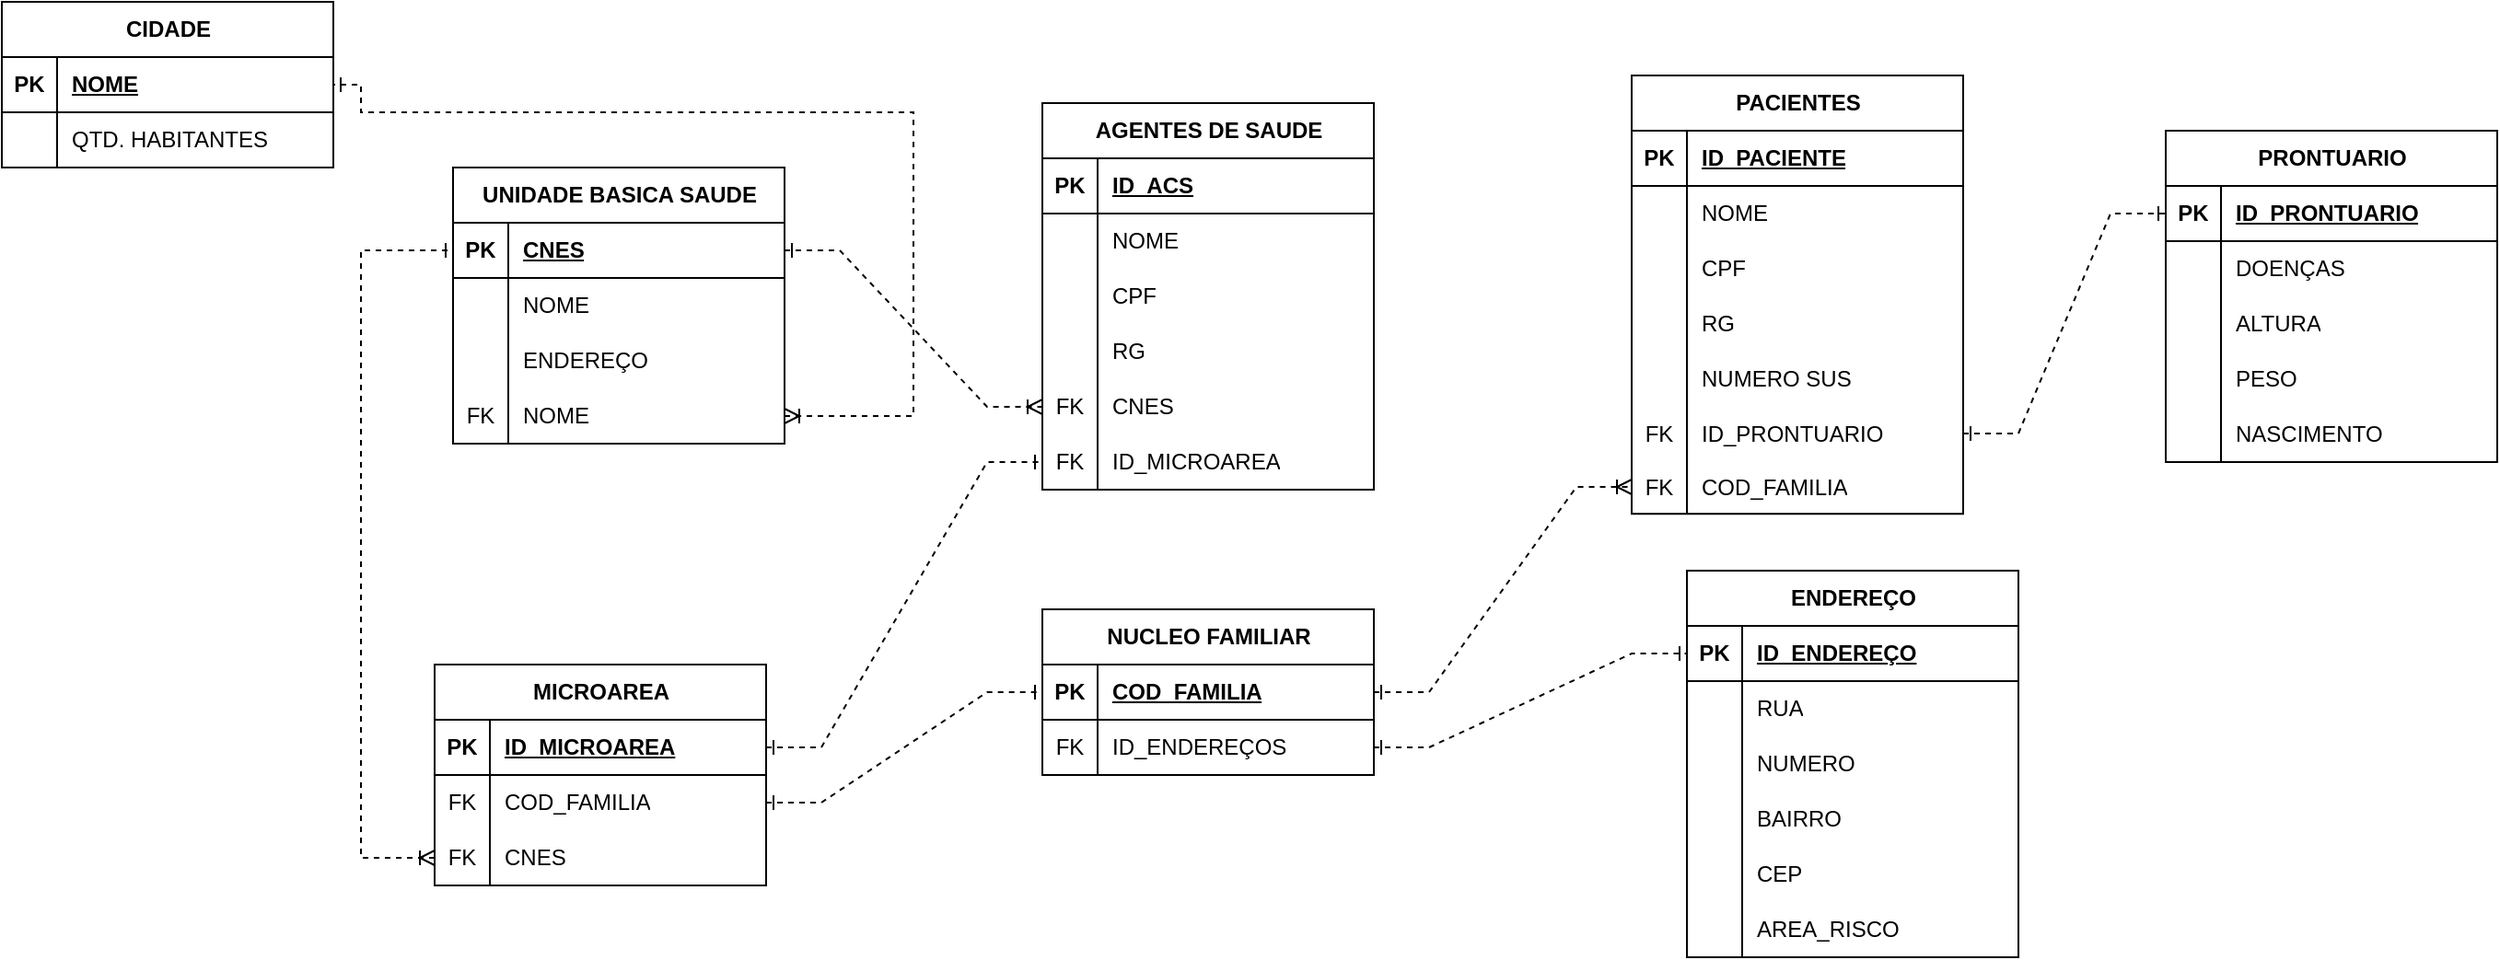 <mxfile version="22.1.8" type="github">
  <diagram name="Página-1" id="DP5Z0dK5lgx4HPDZlALN">
    <mxGraphModel dx="1167" dy="-275" grid="0" gridSize="10" guides="1" tooltips="1" connect="1" arrows="1" fold="1" page="0" pageScale="1" pageWidth="827" pageHeight="1169" math="0" shadow="0">
      <root>
        <mxCell id="0" />
        <mxCell id="1" parent="0" />
        <mxCell id="hL6wbMPdtQluGJrFGub3-1" value="CIDADE" style="shape=table;startSize=30;container=1;collapsible=1;childLayout=tableLayout;fixedRows=1;rowLines=0;fontStyle=1;align=center;resizeLast=1;html=1;" parent="1" vertex="1">
          <mxGeometry x="425" y="1020" width="180" height="90" as="geometry" />
        </mxCell>
        <mxCell id="hL6wbMPdtQluGJrFGub3-2" value="" style="shape=tableRow;horizontal=0;startSize=0;swimlaneHead=0;swimlaneBody=0;fillColor=none;collapsible=0;dropTarget=0;points=[[0,0.5],[1,0.5]];portConstraint=eastwest;top=0;left=0;right=0;bottom=1;" parent="hL6wbMPdtQluGJrFGub3-1" vertex="1">
          <mxGeometry y="30" width="180" height="30" as="geometry" />
        </mxCell>
        <mxCell id="hL6wbMPdtQluGJrFGub3-3" value="PK" style="shape=partialRectangle;connectable=0;fillColor=none;top=0;left=0;bottom=0;right=0;fontStyle=1;overflow=hidden;whiteSpace=wrap;html=1;" parent="hL6wbMPdtQluGJrFGub3-2" vertex="1">
          <mxGeometry width="30" height="30" as="geometry">
            <mxRectangle width="30" height="30" as="alternateBounds" />
          </mxGeometry>
        </mxCell>
        <mxCell id="hL6wbMPdtQluGJrFGub3-4" value="NOME" style="shape=partialRectangle;connectable=0;fillColor=none;top=0;left=0;bottom=0;right=0;align=left;spacingLeft=6;fontStyle=5;overflow=hidden;whiteSpace=wrap;html=1;" parent="hL6wbMPdtQluGJrFGub3-2" vertex="1">
          <mxGeometry x="30" width="150" height="30" as="geometry">
            <mxRectangle width="150" height="30" as="alternateBounds" />
          </mxGeometry>
        </mxCell>
        <mxCell id="hL6wbMPdtQluGJrFGub3-5" value="" style="shape=tableRow;horizontal=0;startSize=0;swimlaneHead=0;swimlaneBody=0;fillColor=none;collapsible=0;dropTarget=0;points=[[0,0.5],[1,0.5]];portConstraint=eastwest;top=0;left=0;right=0;bottom=0;" parent="hL6wbMPdtQluGJrFGub3-1" vertex="1">
          <mxGeometry y="60" width="180" height="30" as="geometry" />
        </mxCell>
        <mxCell id="hL6wbMPdtQluGJrFGub3-6" value="" style="shape=partialRectangle;connectable=0;fillColor=none;top=0;left=0;bottom=0;right=0;editable=1;overflow=hidden;whiteSpace=wrap;html=1;" parent="hL6wbMPdtQluGJrFGub3-5" vertex="1">
          <mxGeometry width="30" height="30" as="geometry">
            <mxRectangle width="30" height="30" as="alternateBounds" />
          </mxGeometry>
        </mxCell>
        <mxCell id="hL6wbMPdtQluGJrFGub3-7" value="QTD. HABITANTES" style="shape=partialRectangle;connectable=0;fillColor=none;top=0;left=0;bottom=0;right=0;align=left;spacingLeft=6;overflow=hidden;whiteSpace=wrap;html=1;" parent="hL6wbMPdtQluGJrFGub3-5" vertex="1">
          <mxGeometry x="30" width="150" height="30" as="geometry">
            <mxRectangle width="150" height="30" as="alternateBounds" />
          </mxGeometry>
        </mxCell>
        <mxCell id="hL6wbMPdtQluGJrFGub3-14" value="UNIDADE BASICA SAUDE" style="shape=table;startSize=30;container=1;collapsible=1;childLayout=tableLayout;fixedRows=1;rowLines=0;fontStyle=1;align=center;resizeLast=1;html=1;" parent="1" vertex="1">
          <mxGeometry x="670" y="1110" width="180" height="150" as="geometry" />
        </mxCell>
        <mxCell id="hL6wbMPdtQluGJrFGub3-15" value="" style="shape=tableRow;horizontal=0;startSize=0;swimlaneHead=0;swimlaneBody=0;fillColor=none;collapsible=0;dropTarget=0;points=[[0,0.5],[1,0.5]];portConstraint=eastwest;top=0;left=0;right=0;bottom=1;" parent="hL6wbMPdtQluGJrFGub3-14" vertex="1">
          <mxGeometry y="30" width="180" height="30" as="geometry" />
        </mxCell>
        <mxCell id="hL6wbMPdtQluGJrFGub3-16" value="PK" style="shape=partialRectangle;connectable=0;fillColor=none;top=0;left=0;bottom=0;right=0;fontStyle=1;overflow=hidden;whiteSpace=wrap;html=1;" parent="hL6wbMPdtQluGJrFGub3-15" vertex="1">
          <mxGeometry width="30" height="30" as="geometry">
            <mxRectangle width="30" height="30" as="alternateBounds" />
          </mxGeometry>
        </mxCell>
        <mxCell id="hL6wbMPdtQluGJrFGub3-17" value="CNES" style="shape=partialRectangle;connectable=0;fillColor=none;top=0;left=0;bottom=0;right=0;align=left;spacingLeft=6;fontStyle=5;overflow=hidden;whiteSpace=wrap;html=1;" parent="hL6wbMPdtQluGJrFGub3-15" vertex="1">
          <mxGeometry x="30" width="150" height="30" as="geometry">
            <mxRectangle width="150" height="30" as="alternateBounds" />
          </mxGeometry>
        </mxCell>
        <mxCell id="hL6wbMPdtQluGJrFGub3-18" value="" style="shape=tableRow;horizontal=0;startSize=0;swimlaneHead=0;swimlaneBody=0;fillColor=none;collapsible=0;dropTarget=0;points=[[0,0.5],[1,0.5]];portConstraint=eastwest;top=0;left=0;right=0;bottom=0;" parent="hL6wbMPdtQluGJrFGub3-14" vertex="1">
          <mxGeometry y="60" width="180" height="30" as="geometry" />
        </mxCell>
        <mxCell id="hL6wbMPdtQluGJrFGub3-19" value="" style="shape=partialRectangle;connectable=0;fillColor=none;top=0;left=0;bottom=0;right=0;editable=1;overflow=hidden;whiteSpace=wrap;html=1;" parent="hL6wbMPdtQluGJrFGub3-18" vertex="1">
          <mxGeometry width="30" height="30" as="geometry">
            <mxRectangle width="30" height="30" as="alternateBounds" />
          </mxGeometry>
        </mxCell>
        <mxCell id="hL6wbMPdtQluGJrFGub3-20" value="NOME" style="shape=partialRectangle;connectable=0;fillColor=none;top=0;left=0;bottom=0;right=0;align=left;spacingLeft=6;overflow=hidden;whiteSpace=wrap;html=1;" parent="hL6wbMPdtQluGJrFGub3-18" vertex="1">
          <mxGeometry x="30" width="150" height="30" as="geometry">
            <mxRectangle width="150" height="30" as="alternateBounds" />
          </mxGeometry>
        </mxCell>
        <mxCell id="hL6wbMPdtQluGJrFGub3-21" value="" style="shape=tableRow;horizontal=0;startSize=0;swimlaneHead=0;swimlaneBody=0;fillColor=none;collapsible=0;dropTarget=0;points=[[0,0.5],[1,0.5]];portConstraint=eastwest;top=0;left=0;right=0;bottom=0;" parent="hL6wbMPdtQluGJrFGub3-14" vertex="1">
          <mxGeometry y="90" width="180" height="30" as="geometry" />
        </mxCell>
        <mxCell id="hL6wbMPdtQluGJrFGub3-22" value="" style="shape=partialRectangle;connectable=0;fillColor=none;top=0;left=0;bottom=0;right=0;editable=1;overflow=hidden;whiteSpace=wrap;html=1;" parent="hL6wbMPdtQluGJrFGub3-21" vertex="1">
          <mxGeometry width="30" height="30" as="geometry">
            <mxRectangle width="30" height="30" as="alternateBounds" />
          </mxGeometry>
        </mxCell>
        <mxCell id="hL6wbMPdtQluGJrFGub3-23" value="ENDEREÇO" style="shape=partialRectangle;connectable=0;fillColor=none;top=0;left=0;bottom=0;right=0;align=left;spacingLeft=6;overflow=hidden;whiteSpace=wrap;html=1;" parent="hL6wbMPdtQluGJrFGub3-21" vertex="1">
          <mxGeometry x="30" width="150" height="30" as="geometry">
            <mxRectangle width="150" height="30" as="alternateBounds" />
          </mxGeometry>
        </mxCell>
        <mxCell id="hL6wbMPdtQluGJrFGub3-70" value="" style="shape=tableRow;horizontal=0;startSize=0;swimlaneHead=0;swimlaneBody=0;fillColor=none;collapsible=0;dropTarget=0;points=[[0,0.5],[1,0.5]];portConstraint=eastwest;top=0;left=0;right=0;bottom=0;" parent="hL6wbMPdtQluGJrFGub3-14" vertex="1">
          <mxGeometry y="120" width="180" height="30" as="geometry" />
        </mxCell>
        <mxCell id="hL6wbMPdtQluGJrFGub3-71" value="FK" style="shape=partialRectangle;connectable=0;fillColor=none;top=0;left=0;bottom=0;right=0;editable=1;overflow=hidden;whiteSpace=wrap;html=1;" parent="hL6wbMPdtQluGJrFGub3-70" vertex="1">
          <mxGeometry width="30" height="30" as="geometry">
            <mxRectangle width="30" height="30" as="alternateBounds" />
          </mxGeometry>
        </mxCell>
        <mxCell id="hL6wbMPdtQluGJrFGub3-72" value="NOME" style="shape=partialRectangle;connectable=0;fillColor=none;top=0;left=0;bottom=0;right=0;align=left;spacingLeft=6;overflow=hidden;whiteSpace=wrap;html=1;" parent="hL6wbMPdtQluGJrFGub3-70" vertex="1">
          <mxGeometry x="30" width="150" height="30" as="geometry">
            <mxRectangle width="150" height="30" as="alternateBounds" />
          </mxGeometry>
        </mxCell>
        <mxCell id="hL6wbMPdtQluGJrFGub3-27" value="MICROAREA" style="shape=table;startSize=30;container=1;collapsible=1;childLayout=tableLayout;fixedRows=1;rowLines=0;fontStyle=1;align=center;resizeLast=1;html=1;" parent="1" vertex="1">
          <mxGeometry x="660" y="1380" width="180" height="120" as="geometry" />
        </mxCell>
        <mxCell id="hL6wbMPdtQluGJrFGub3-28" value="" style="shape=tableRow;horizontal=0;startSize=0;swimlaneHead=0;swimlaneBody=0;fillColor=none;collapsible=0;dropTarget=0;points=[[0,0.5],[1,0.5]];portConstraint=eastwest;top=0;left=0;right=0;bottom=1;" parent="hL6wbMPdtQluGJrFGub3-27" vertex="1">
          <mxGeometry y="30" width="180" height="30" as="geometry" />
        </mxCell>
        <mxCell id="hL6wbMPdtQluGJrFGub3-29" value="PK" style="shape=partialRectangle;connectable=0;fillColor=none;top=0;left=0;bottom=0;right=0;fontStyle=1;overflow=hidden;whiteSpace=wrap;html=1;" parent="hL6wbMPdtQluGJrFGub3-28" vertex="1">
          <mxGeometry width="30" height="30" as="geometry">
            <mxRectangle width="30" height="30" as="alternateBounds" />
          </mxGeometry>
        </mxCell>
        <mxCell id="hL6wbMPdtQluGJrFGub3-30" value="ID_MICROAREA" style="shape=partialRectangle;connectable=0;fillColor=none;top=0;left=0;bottom=0;right=0;align=left;spacingLeft=6;fontStyle=5;overflow=hidden;whiteSpace=wrap;html=1;" parent="hL6wbMPdtQluGJrFGub3-28" vertex="1">
          <mxGeometry x="30" width="150" height="30" as="geometry">
            <mxRectangle width="150" height="30" as="alternateBounds" />
          </mxGeometry>
        </mxCell>
        <mxCell id="hL6wbMPdtQluGJrFGub3-31" value="" style="shape=tableRow;horizontal=0;startSize=0;swimlaneHead=0;swimlaneBody=0;fillColor=none;collapsible=0;dropTarget=0;points=[[0,0.5],[1,0.5]];portConstraint=eastwest;top=0;left=0;right=0;bottom=0;" parent="hL6wbMPdtQluGJrFGub3-27" vertex="1">
          <mxGeometry y="60" width="180" height="30" as="geometry" />
        </mxCell>
        <mxCell id="hL6wbMPdtQluGJrFGub3-32" value="FK" style="shape=partialRectangle;connectable=0;fillColor=none;top=0;left=0;bottom=0;right=0;editable=1;overflow=hidden;whiteSpace=wrap;html=1;" parent="hL6wbMPdtQluGJrFGub3-31" vertex="1">
          <mxGeometry width="30" height="30" as="geometry">
            <mxRectangle width="30" height="30" as="alternateBounds" />
          </mxGeometry>
        </mxCell>
        <mxCell id="hL6wbMPdtQluGJrFGub3-33" value="COD_FAMILIA" style="shape=partialRectangle;connectable=0;fillColor=none;top=0;left=0;bottom=0;right=0;align=left;spacingLeft=6;overflow=hidden;whiteSpace=wrap;html=1;" parent="hL6wbMPdtQluGJrFGub3-31" vertex="1">
          <mxGeometry x="30" width="150" height="30" as="geometry">
            <mxRectangle width="150" height="30" as="alternateBounds" />
          </mxGeometry>
        </mxCell>
        <mxCell id="siTMal7rSNYYDj8kX9fE-8" value="" style="shape=tableRow;horizontal=0;startSize=0;swimlaneHead=0;swimlaneBody=0;fillColor=none;collapsible=0;dropTarget=0;points=[[0,0.5],[1,0.5]];portConstraint=eastwest;top=0;left=0;right=0;bottom=0;" vertex="1" parent="hL6wbMPdtQluGJrFGub3-27">
          <mxGeometry y="90" width="180" height="30" as="geometry" />
        </mxCell>
        <mxCell id="siTMal7rSNYYDj8kX9fE-9" value="FK" style="shape=partialRectangle;connectable=0;fillColor=none;top=0;left=0;bottom=0;right=0;editable=1;overflow=hidden;whiteSpace=wrap;html=1;" vertex="1" parent="siTMal7rSNYYDj8kX9fE-8">
          <mxGeometry width="30" height="30" as="geometry">
            <mxRectangle width="30" height="30" as="alternateBounds" />
          </mxGeometry>
        </mxCell>
        <mxCell id="siTMal7rSNYYDj8kX9fE-10" value="CNES" style="shape=partialRectangle;connectable=0;fillColor=none;top=0;left=0;bottom=0;right=0;align=left;spacingLeft=6;overflow=hidden;whiteSpace=wrap;html=1;" vertex="1" parent="siTMal7rSNYYDj8kX9fE-8">
          <mxGeometry x="30" width="150" height="30" as="geometry">
            <mxRectangle width="150" height="30" as="alternateBounds" />
          </mxGeometry>
        </mxCell>
        <mxCell id="hL6wbMPdtQluGJrFGub3-80" value="AGENTES DE SAUDE" style="shape=table;startSize=30;container=1;collapsible=1;childLayout=tableLayout;fixedRows=1;rowLines=0;fontStyle=1;align=center;resizeLast=1;html=1;" parent="1" vertex="1">
          <mxGeometry x="990" y="1075" width="180" height="210" as="geometry" />
        </mxCell>
        <mxCell id="hL6wbMPdtQluGJrFGub3-81" value="" style="shape=tableRow;horizontal=0;startSize=0;swimlaneHead=0;swimlaneBody=0;fillColor=none;collapsible=0;dropTarget=0;points=[[0,0.5],[1,0.5]];portConstraint=eastwest;top=0;left=0;right=0;bottom=1;" parent="hL6wbMPdtQluGJrFGub3-80" vertex="1">
          <mxGeometry y="30" width="180" height="30" as="geometry" />
        </mxCell>
        <mxCell id="hL6wbMPdtQluGJrFGub3-82" value="PK" style="shape=partialRectangle;connectable=0;fillColor=none;top=0;left=0;bottom=0;right=0;fontStyle=1;overflow=hidden;whiteSpace=wrap;html=1;" parent="hL6wbMPdtQluGJrFGub3-81" vertex="1">
          <mxGeometry width="30" height="30" as="geometry">
            <mxRectangle width="30" height="30" as="alternateBounds" />
          </mxGeometry>
        </mxCell>
        <mxCell id="hL6wbMPdtQluGJrFGub3-83" value="ID_ACS" style="shape=partialRectangle;connectable=0;fillColor=none;top=0;left=0;bottom=0;right=0;align=left;spacingLeft=6;fontStyle=5;overflow=hidden;whiteSpace=wrap;html=1;" parent="hL6wbMPdtQluGJrFGub3-81" vertex="1">
          <mxGeometry x="30" width="150" height="30" as="geometry">
            <mxRectangle width="150" height="30" as="alternateBounds" />
          </mxGeometry>
        </mxCell>
        <mxCell id="hL6wbMPdtQluGJrFGub3-84" value="" style="shape=tableRow;horizontal=0;startSize=0;swimlaneHead=0;swimlaneBody=0;fillColor=none;collapsible=0;dropTarget=0;points=[[0,0.5],[1,0.5]];portConstraint=eastwest;top=0;left=0;right=0;bottom=0;" parent="hL6wbMPdtQluGJrFGub3-80" vertex="1">
          <mxGeometry y="60" width="180" height="30" as="geometry" />
        </mxCell>
        <mxCell id="hL6wbMPdtQluGJrFGub3-85" value="" style="shape=partialRectangle;connectable=0;fillColor=none;top=0;left=0;bottom=0;right=0;editable=1;overflow=hidden;whiteSpace=wrap;html=1;" parent="hL6wbMPdtQluGJrFGub3-84" vertex="1">
          <mxGeometry width="30" height="30" as="geometry">
            <mxRectangle width="30" height="30" as="alternateBounds" />
          </mxGeometry>
        </mxCell>
        <mxCell id="hL6wbMPdtQluGJrFGub3-86" value="NOME" style="shape=partialRectangle;connectable=0;fillColor=none;top=0;left=0;bottom=0;right=0;align=left;spacingLeft=6;overflow=hidden;whiteSpace=wrap;html=1;" parent="hL6wbMPdtQluGJrFGub3-84" vertex="1">
          <mxGeometry x="30" width="150" height="30" as="geometry">
            <mxRectangle width="150" height="30" as="alternateBounds" />
          </mxGeometry>
        </mxCell>
        <mxCell id="hL6wbMPdtQluGJrFGub3-87" value="" style="shape=tableRow;horizontal=0;startSize=0;swimlaneHead=0;swimlaneBody=0;fillColor=none;collapsible=0;dropTarget=0;points=[[0,0.5],[1,0.5]];portConstraint=eastwest;top=0;left=0;right=0;bottom=0;" parent="hL6wbMPdtQluGJrFGub3-80" vertex="1">
          <mxGeometry y="90" width="180" height="30" as="geometry" />
        </mxCell>
        <mxCell id="hL6wbMPdtQluGJrFGub3-88" value="" style="shape=partialRectangle;connectable=0;fillColor=none;top=0;left=0;bottom=0;right=0;editable=1;overflow=hidden;whiteSpace=wrap;html=1;" parent="hL6wbMPdtQluGJrFGub3-87" vertex="1">
          <mxGeometry width="30" height="30" as="geometry">
            <mxRectangle width="30" height="30" as="alternateBounds" />
          </mxGeometry>
        </mxCell>
        <mxCell id="hL6wbMPdtQluGJrFGub3-89" value="CPF" style="shape=partialRectangle;connectable=0;fillColor=none;top=0;left=0;bottom=0;right=0;align=left;spacingLeft=6;overflow=hidden;whiteSpace=wrap;html=1;" parent="hL6wbMPdtQluGJrFGub3-87" vertex="1">
          <mxGeometry x="30" width="150" height="30" as="geometry">
            <mxRectangle width="150" height="30" as="alternateBounds" />
          </mxGeometry>
        </mxCell>
        <mxCell id="hL6wbMPdtQluGJrFGub3-90" value="" style="shape=tableRow;horizontal=0;startSize=0;swimlaneHead=0;swimlaneBody=0;fillColor=none;collapsible=0;dropTarget=0;points=[[0,0.5],[1,0.5]];portConstraint=eastwest;top=0;left=0;right=0;bottom=0;" parent="hL6wbMPdtQluGJrFGub3-80" vertex="1">
          <mxGeometry y="120" width="180" height="30" as="geometry" />
        </mxCell>
        <mxCell id="hL6wbMPdtQluGJrFGub3-91" value="" style="shape=partialRectangle;connectable=0;fillColor=none;top=0;left=0;bottom=0;right=0;editable=1;overflow=hidden;whiteSpace=wrap;html=1;" parent="hL6wbMPdtQluGJrFGub3-90" vertex="1">
          <mxGeometry width="30" height="30" as="geometry">
            <mxRectangle width="30" height="30" as="alternateBounds" />
          </mxGeometry>
        </mxCell>
        <mxCell id="hL6wbMPdtQluGJrFGub3-92" value="RG" style="shape=partialRectangle;connectable=0;fillColor=none;top=0;left=0;bottom=0;right=0;align=left;spacingLeft=6;overflow=hidden;whiteSpace=wrap;html=1;" parent="hL6wbMPdtQluGJrFGub3-90" vertex="1">
          <mxGeometry x="30" width="150" height="30" as="geometry">
            <mxRectangle width="150" height="30" as="alternateBounds" />
          </mxGeometry>
        </mxCell>
        <mxCell id="hL6wbMPdtQluGJrFGub3-93" value="" style="shape=tableRow;horizontal=0;startSize=0;swimlaneHead=0;swimlaneBody=0;fillColor=none;collapsible=0;dropTarget=0;points=[[0,0.5],[1,0.5]];portConstraint=eastwest;top=0;left=0;right=0;bottom=0;" parent="hL6wbMPdtQluGJrFGub3-80" vertex="1">
          <mxGeometry y="150" width="180" height="30" as="geometry" />
        </mxCell>
        <mxCell id="hL6wbMPdtQluGJrFGub3-94" value="FK" style="shape=partialRectangle;connectable=0;fillColor=none;top=0;left=0;bottom=0;right=0;editable=1;overflow=hidden;whiteSpace=wrap;html=1;" parent="hL6wbMPdtQluGJrFGub3-93" vertex="1">
          <mxGeometry width="30" height="30" as="geometry">
            <mxRectangle width="30" height="30" as="alternateBounds" />
          </mxGeometry>
        </mxCell>
        <mxCell id="hL6wbMPdtQluGJrFGub3-95" value="CNES" style="shape=partialRectangle;connectable=0;fillColor=none;top=0;left=0;bottom=0;right=0;align=left;spacingLeft=6;overflow=hidden;whiteSpace=wrap;html=1;" parent="hL6wbMPdtQluGJrFGub3-93" vertex="1">
          <mxGeometry x="30" width="150" height="30" as="geometry">
            <mxRectangle width="150" height="30" as="alternateBounds" />
          </mxGeometry>
        </mxCell>
        <mxCell id="siTMal7rSNYYDj8kX9fE-16" value="" style="shape=tableRow;horizontal=0;startSize=0;swimlaneHead=0;swimlaneBody=0;fillColor=none;collapsible=0;dropTarget=0;points=[[0,0.5],[1,0.5]];portConstraint=eastwest;top=0;left=0;right=0;bottom=0;" vertex="1" parent="hL6wbMPdtQluGJrFGub3-80">
          <mxGeometry y="180" width="180" height="30" as="geometry" />
        </mxCell>
        <mxCell id="siTMal7rSNYYDj8kX9fE-17" value="FK" style="shape=partialRectangle;connectable=0;fillColor=none;top=0;left=0;bottom=0;right=0;editable=1;overflow=hidden;whiteSpace=wrap;html=1;" vertex="1" parent="siTMal7rSNYYDj8kX9fE-16">
          <mxGeometry width="30" height="30" as="geometry">
            <mxRectangle width="30" height="30" as="alternateBounds" />
          </mxGeometry>
        </mxCell>
        <mxCell id="siTMal7rSNYYDj8kX9fE-18" value="ID_MICROAREA" style="shape=partialRectangle;connectable=0;fillColor=none;top=0;left=0;bottom=0;right=0;align=left;spacingLeft=6;overflow=hidden;whiteSpace=wrap;html=1;" vertex="1" parent="siTMal7rSNYYDj8kX9fE-16">
          <mxGeometry x="30" width="150" height="30" as="geometry">
            <mxRectangle width="150" height="30" as="alternateBounds" />
          </mxGeometry>
        </mxCell>
        <mxCell id="hL6wbMPdtQluGJrFGub3-96" value="NUCLEO FAMILIAR" style="shape=table;startSize=30;container=1;collapsible=1;childLayout=tableLayout;fixedRows=1;rowLines=0;fontStyle=1;align=center;resizeLast=1;html=1;" parent="1" vertex="1">
          <mxGeometry x="990" y="1350" width="180" height="90" as="geometry" />
        </mxCell>
        <mxCell id="hL6wbMPdtQluGJrFGub3-97" value="" style="shape=tableRow;horizontal=0;startSize=0;swimlaneHead=0;swimlaneBody=0;fillColor=none;collapsible=0;dropTarget=0;points=[[0,0.5],[1,0.5]];portConstraint=eastwest;top=0;left=0;right=0;bottom=1;" parent="hL6wbMPdtQluGJrFGub3-96" vertex="1">
          <mxGeometry y="30" width="180" height="30" as="geometry" />
        </mxCell>
        <mxCell id="hL6wbMPdtQluGJrFGub3-98" value="PK" style="shape=partialRectangle;connectable=0;fillColor=none;top=0;left=0;bottom=0;right=0;fontStyle=1;overflow=hidden;whiteSpace=wrap;html=1;" parent="hL6wbMPdtQluGJrFGub3-97" vertex="1">
          <mxGeometry width="30" height="30" as="geometry">
            <mxRectangle width="30" height="30" as="alternateBounds" />
          </mxGeometry>
        </mxCell>
        <mxCell id="hL6wbMPdtQluGJrFGub3-99" value="COD_FAMILIA" style="shape=partialRectangle;connectable=0;fillColor=none;top=0;left=0;bottom=0;right=0;align=left;spacingLeft=6;fontStyle=5;overflow=hidden;whiteSpace=wrap;html=1;" parent="hL6wbMPdtQluGJrFGub3-97" vertex="1">
          <mxGeometry x="30" width="150" height="30" as="geometry">
            <mxRectangle width="150" height="30" as="alternateBounds" />
          </mxGeometry>
        </mxCell>
        <mxCell id="hL6wbMPdtQluGJrFGub3-103" value="" style="shape=tableRow;horizontal=0;startSize=0;swimlaneHead=0;swimlaneBody=0;fillColor=none;collapsible=0;dropTarget=0;points=[[0,0.5],[1,0.5]];portConstraint=eastwest;top=0;left=0;right=0;bottom=0;" parent="hL6wbMPdtQluGJrFGub3-96" vertex="1">
          <mxGeometry y="60" width="180" height="30" as="geometry" />
        </mxCell>
        <mxCell id="hL6wbMPdtQluGJrFGub3-104" value="FK" style="shape=partialRectangle;connectable=0;fillColor=none;top=0;left=0;bottom=0;right=0;editable=1;overflow=hidden;whiteSpace=wrap;html=1;" parent="hL6wbMPdtQluGJrFGub3-103" vertex="1">
          <mxGeometry width="30" height="30" as="geometry">
            <mxRectangle width="30" height="30" as="alternateBounds" />
          </mxGeometry>
        </mxCell>
        <mxCell id="hL6wbMPdtQluGJrFGub3-105" value="ID_ENDEREÇOS" style="shape=partialRectangle;connectable=0;fillColor=none;top=0;left=0;bottom=0;right=0;align=left;spacingLeft=6;overflow=hidden;whiteSpace=wrap;html=1;" parent="hL6wbMPdtQluGJrFGub3-103" vertex="1">
          <mxGeometry x="30" width="150" height="30" as="geometry">
            <mxRectangle width="150" height="30" as="alternateBounds" />
          </mxGeometry>
        </mxCell>
        <mxCell id="hL6wbMPdtQluGJrFGub3-109" value="ENDEREÇO" style="shape=table;startSize=30;container=1;collapsible=1;childLayout=tableLayout;fixedRows=1;rowLines=0;fontStyle=1;align=center;resizeLast=1;html=1;" parent="1" vertex="1">
          <mxGeometry x="1340" y="1329" width="180" height="210" as="geometry" />
        </mxCell>
        <mxCell id="hL6wbMPdtQluGJrFGub3-110" value="" style="shape=tableRow;horizontal=0;startSize=0;swimlaneHead=0;swimlaneBody=0;fillColor=none;collapsible=0;dropTarget=0;points=[[0,0.5],[1,0.5]];portConstraint=eastwest;top=0;left=0;right=0;bottom=1;" parent="hL6wbMPdtQluGJrFGub3-109" vertex="1">
          <mxGeometry y="30" width="180" height="30" as="geometry" />
        </mxCell>
        <mxCell id="hL6wbMPdtQluGJrFGub3-111" value="PK" style="shape=partialRectangle;connectable=0;fillColor=none;top=0;left=0;bottom=0;right=0;fontStyle=1;overflow=hidden;whiteSpace=wrap;html=1;" parent="hL6wbMPdtQluGJrFGub3-110" vertex="1">
          <mxGeometry width="30" height="30" as="geometry">
            <mxRectangle width="30" height="30" as="alternateBounds" />
          </mxGeometry>
        </mxCell>
        <mxCell id="hL6wbMPdtQluGJrFGub3-112" value="ID_ENDEREÇO" style="shape=partialRectangle;connectable=0;fillColor=none;top=0;left=0;bottom=0;right=0;align=left;spacingLeft=6;fontStyle=5;overflow=hidden;whiteSpace=wrap;html=1;" parent="hL6wbMPdtQluGJrFGub3-110" vertex="1">
          <mxGeometry x="30" width="150" height="30" as="geometry">
            <mxRectangle width="150" height="30" as="alternateBounds" />
          </mxGeometry>
        </mxCell>
        <mxCell id="hL6wbMPdtQluGJrFGub3-113" value="" style="shape=tableRow;horizontal=0;startSize=0;swimlaneHead=0;swimlaneBody=0;fillColor=none;collapsible=0;dropTarget=0;points=[[0,0.5],[1,0.5]];portConstraint=eastwest;top=0;left=0;right=0;bottom=0;" parent="hL6wbMPdtQluGJrFGub3-109" vertex="1">
          <mxGeometry y="60" width="180" height="30" as="geometry" />
        </mxCell>
        <mxCell id="hL6wbMPdtQluGJrFGub3-114" value="" style="shape=partialRectangle;connectable=0;fillColor=none;top=0;left=0;bottom=0;right=0;editable=1;overflow=hidden;whiteSpace=wrap;html=1;" parent="hL6wbMPdtQluGJrFGub3-113" vertex="1">
          <mxGeometry width="30" height="30" as="geometry">
            <mxRectangle width="30" height="30" as="alternateBounds" />
          </mxGeometry>
        </mxCell>
        <mxCell id="hL6wbMPdtQluGJrFGub3-115" value="RUA" style="shape=partialRectangle;connectable=0;fillColor=none;top=0;left=0;bottom=0;right=0;align=left;spacingLeft=6;overflow=hidden;whiteSpace=wrap;html=1;" parent="hL6wbMPdtQluGJrFGub3-113" vertex="1">
          <mxGeometry x="30" width="150" height="30" as="geometry">
            <mxRectangle width="150" height="30" as="alternateBounds" />
          </mxGeometry>
        </mxCell>
        <mxCell id="hL6wbMPdtQluGJrFGub3-116" value="" style="shape=tableRow;horizontal=0;startSize=0;swimlaneHead=0;swimlaneBody=0;fillColor=none;collapsible=0;dropTarget=0;points=[[0,0.5],[1,0.5]];portConstraint=eastwest;top=0;left=0;right=0;bottom=0;" parent="hL6wbMPdtQluGJrFGub3-109" vertex="1">
          <mxGeometry y="90" width="180" height="30" as="geometry" />
        </mxCell>
        <mxCell id="hL6wbMPdtQluGJrFGub3-117" value="" style="shape=partialRectangle;connectable=0;fillColor=none;top=0;left=0;bottom=0;right=0;editable=1;overflow=hidden;whiteSpace=wrap;html=1;" parent="hL6wbMPdtQluGJrFGub3-116" vertex="1">
          <mxGeometry width="30" height="30" as="geometry">
            <mxRectangle width="30" height="30" as="alternateBounds" />
          </mxGeometry>
        </mxCell>
        <mxCell id="hL6wbMPdtQluGJrFGub3-118" value="NUMERO" style="shape=partialRectangle;connectable=0;fillColor=none;top=0;left=0;bottom=0;right=0;align=left;spacingLeft=6;overflow=hidden;whiteSpace=wrap;html=1;" parent="hL6wbMPdtQluGJrFGub3-116" vertex="1">
          <mxGeometry x="30" width="150" height="30" as="geometry">
            <mxRectangle width="150" height="30" as="alternateBounds" />
          </mxGeometry>
        </mxCell>
        <mxCell id="hL6wbMPdtQluGJrFGub3-119" value="" style="shape=tableRow;horizontal=0;startSize=0;swimlaneHead=0;swimlaneBody=0;fillColor=none;collapsible=0;dropTarget=0;points=[[0,0.5],[1,0.5]];portConstraint=eastwest;top=0;left=0;right=0;bottom=0;" parent="hL6wbMPdtQluGJrFGub3-109" vertex="1">
          <mxGeometry y="120" width="180" height="30" as="geometry" />
        </mxCell>
        <mxCell id="hL6wbMPdtQluGJrFGub3-120" value="" style="shape=partialRectangle;connectable=0;fillColor=none;top=0;left=0;bottom=0;right=0;editable=1;overflow=hidden;whiteSpace=wrap;html=1;" parent="hL6wbMPdtQluGJrFGub3-119" vertex="1">
          <mxGeometry width="30" height="30" as="geometry">
            <mxRectangle width="30" height="30" as="alternateBounds" />
          </mxGeometry>
        </mxCell>
        <mxCell id="hL6wbMPdtQluGJrFGub3-121" value="BAIRRO" style="shape=partialRectangle;connectable=0;fillColor=none;top=0;left=0;bottom=0;right=0;align=left;spacingLeft=6;overflow=hidden;whiteSpace=wrap;html=1;" parent="hL6wbMPdtQluGJrFGub3-119" vertex="1">
          <mxGeometry x="30" width="150" height="30" as="geometry">
            <mxRectangle width="150" height="30" as="alternateBounds" />
          </mxGeometry>
        </mxCell>
        <mxCell id="hL6wbMPdtQluGJrFGub3-122" value="" style="shape=tableRow;horizontal=0;startSize=0;swimlaneHead=0;swimlaneBody=0;fillColor=none;collapsible=0;dropTarget=0;points=[[0,0.5],[1,0.5]];portConstraint=eastwest;top=0;left=0;right=0;bottom=0;" parent="hL6wbMPdtQluGJrFGub3-109" vertex="1">
          <mxGeometry y="150" width="180" height="30" as="geometry" />
        </mxCell>
        <mxCell id="hL6wbMPdtQluGJrFGub3-123" value="" style="shape=partialRectangle;connectable=0;fillColor=none;top=0;left=0;bottom=0;right=0;editable=1;overflow=hidden;whiteSpace=wrap;html=1;" parent="hL6wbMPdtQluGJrFGub3-122" vertex="1">
          <mxGeometry width="30" height="30" as="geometry">
            <mxRectangle width="30" height="30" as="alternateBounds" />
          </mxGeometry>
        </mxCell>
        <mxCell id="hL6wbMPdtQluGJrFGub3-124" value="CEP" style="shape=partialRectangle;connectable=0;fillColor=none;top=0;left=0;bottom=0;right=0;align=left;spacingLeft=6;overflow=hidden;whiteSpace=wrap;html=1;" parent="hL6wbMPdtQluGJrFGub3-122" vertex="1">
          <mxGeometry x="30" width="150" height="30" as="geometry">
            <mxRectangle width="150" height="30" as="alternateBounds" />
          </mxGeometry>
        </mxCell>
        <mxCell id="siTMal7rSNYYDj8kX9fE-5" value="" style="shape=tableRow;horizontal=0;startSize=0;swimlaneHead=0;swimlaneBody=0;fillColor=none;collapsible=0;dropTarget=0;points=[[0,0.5],[1,0.5]];portConstraint=eastwest;top=0;left=0;right=0;bottom=0;" vertex="1" parent="hL6wbMPdtQluGJrFGub3-109">
          <mxGeometry y="180" width="180" height="30" as="geometry" />
        </mxCell>
        <mxCell id="siTMal7rSNYYDj8kX9fE-6" value="" style="shape=partialRectangle;connectable=0;fillColor=none;top=0;left=0;bottom=0;right=0;editable=1;overflow=hidden;whiteSpace=wrap;html=1;" vertex="1" parent="siTMal7rSNYYDj8kX9fE-5">
          <mxGeometry width="30" height="30" as="geometry">
            <mxRectangle width="30" height="30" as="alternateBounds" />
          </mxGeometry>
        </mxCell>
        <mxCell id="siTMal7rSNYYDj8kX9fE-7" value="AREA_RISCO" style="shape=partialRectangle;connectable=0;fillColor=none;top=0;left=0;bottom=0;right=0;align=left;spacingLeft=6;overflow=hidden;whiteSpace=wrap;html=1;" vertex="1" parent="siTMal7rSNYYDj8kX9fE-5">
          <mxGeometry x="30" width="150" height="30" as="geometry">
            <mxRectangle width="150" height="30" as="alternateBounds" />
          </mxGeometry>
        </mxCell>
        <mxCell id="hL6wbMPdtQluGJrFGub3-125" value="PACIENTES" style="shape=table;startSize=30;container=1;collapsible=1;childLayout=tableLayout;fixedRows=1;rowLines=0;fontStyle=1;align=center;resizeLast=1;html=1;" parent="1" vertex="1">
          <mxGeometry x="1310" y="1060" width="180" height="238.118" as="geometry" />
        </mxCell>
        <mxCell id="hL6wbMPdtQluGJrFGub3-126" value="" style="shape=tableRow;horizontal=0;startSize=0;swimlaneHead=0;swimlaneBody=0;fillColor=none;collapsible=0;dropTarget=0;points=[[0,0.5],[1,0.5]];portConstraint=eastwest;top=0;left=0;right=0;bottom=1;" parent="hL6wbMPdtQluGJrFGub3-125" vertex="1">
          <mxGeometry y="30" width="180" height="30" as="geometry" />
        </mxCell>
        <mxCell id="hL6wbMPdtQluGJrFGub3-127" value="PK" style="shape=partialRectangle;connectable=0;fillColor=none;top=0;left=0;bottom=0;right=0;fontStyle=1;overflow=hidden;whiteSpace=wrap;html=1;" parent="hL6wbMPdtQluGJrFGub3-126" vertex="1">
          <mxGeometry width="30" height="30" as="geometry">
            <mxRectangle width="30" height="30" as="alternateBounds" />
          </mxGeometry>
        </mxCell>
        <mxCell id="hL6wbMPdtQluGJrFGub3-128" value="ID_PACIENTE" style="shape=partialRectangle;connectable=0;fillColor=none;top=0;left=0;bottom=0;right=0;align=left;spacingLeft=6;fontStyle=5;overflow=hidden;whiteSpace=wrap;html=1;" parent="hL6wbMPdtQluGJrFGub3-126" vertex="1">
          <mxGeometry x="30" width="150" height="30" as="geometry">
            <mxRectangle width="150" height="30" as="alternateBounds" />
          </mxGeometry>
        </mxCell>
        <mxCell id="hL6wbMPdtQluGJrFGub3-129" value="" style="shape=tableRow;horizontal=0;startSize=0;swimlaneHead=0;swimlaneBody=0;fillColor=none;collapsible=0;dropTarget=0;points=[[0,0.5],[1,0.5]];portConstraint=eastwest;top=0;left=0;right=0;bottom=0;" parent="hL6wbMPdtQluGJrFGub3-125" vertex="1">
          <mxGeometry y="60" width="180" height="30" as="geometry" />
        </mxCell>
        <mxCell id="hL6wbMPdtQluGJrFGub3-130" value="" style="shape=partialRectangle;connectable=0;fillColor=none;top=0;left=0;bottom=0;right=0;editable=1;overflow=hidden;whiteSpace=wrap;html=1;" parent="hL6wbMPdtQluGJrFGub3-129" vertex="1">
          <mxGeometry width="30" height="30" as="geometry">
            <mxRectangle width="30" height="30" as="alternateBounds" />
          </mxGeometry>
        </mxCell>
        <mxCell id="hL6wbMPdtQluGJrFGub3-131" value="NOME" style="shape=partialRectangle;connectable=0;fillColor=none;top=0;left=0;bottom=0;right=0;align=left;spacingLeft=6;overflow=hidden;whiteSpace=wrap;html=1;" parent="hL6wbMPdtQluGJrFGub3-129" vertex="1">
          <mxGeometry x="30" width="150" height="30" as="geometry">
            <mxRectangle width="150" height="30" as="alternateBounds" />
          </mxGeometry>
        </mxCell>
        <mxCell id="hL6wbMPdtQluGJrFGub3-132" value="" style="shape=tableRow;horizontal=0;startSize=0;swimlaneHead=0;swimlaneBody=0;fillColor=none;collapsible=0;dropTarget=0;points=[[0,0.5],[1,0.5]];portConstraint=eastwest;top=0;left=0;right=0;bottom=0;" parent="hL6wbMPdtQluGJrFGub3-125" vertex="1">
          <mxGeometry y="90" width="180" height="30" as="geometry" />
        </mxCell>
        <mxCell id="hL6wbMPdtQluGJrFGub3-133" value="" style="shape=partialRectangle;connectable=0;fillColor=none;top=0;left=0;bottom=0;right=0;editable=1;overflow=hidden;whiteSpace=wrap;html=1;" parent="hL6wbMPdtQluGJrFGub3-132" vertex="1">
          <mxGeometry width="30" height="30" as="geometry">
            <mxRectangle width="30" height="30" as="alternateBounds" />
          </mxGeometry>
        </mxCell>
        <mxCell id="hL6wbMPdtQluGJrFGub3-134" value="CPF" style="shape=partialRectangle;connectable=0;fillColor=none;top=0;left=0;bottom=0;right=0;align=left;spacingLeft=6;overflow=hidden;whiteSpace=wrap;html=1;" parent="hL6wbMPdtQluGJrFGub3-132" vertex="1">
          <mxGeometry x="30" width="150" height="30" as="geometry">
            <mxRectangle width="150" height="30" as="alternateBounds" />
          </mxGeometry>
        </mxCell>
        <mxCell id="hL6wbMPdtQluGJrFGub3-135" value="" style="shape=tableRow;horizontal=0;startSize=0;swimlaneHead=0;swimlaneBody=0;fillColor=none;collapsible=0;dropTarget=0;points=[[0,0.5],[1,0.5]];portConstraint=eastwest;top=0;left=0;right=0;bottom=0;" parent="hL6wbMPdtQluGJrFGub3-125" vertex="1">
          <mxGeometry y="120" width="180" height="30" as="geometry" />
        </mxCell>
        <mxCell id="hL6wbMPdtQluGJrFGub3-136" value="" style="shape=partialRectangle;connectable=0;fillColor=none;top=0;left=0;bottom=0;right=0;editable=1;overflow=hidden;whiteSpace=wrap;html=1;" parent="hL6wbMPdtQluGJrFGub3-135" vertex="1">
          <mxGeometry width="30" height="30" as="geometry">
            <mxRectangle width="30" height="30" as="alternateBounds" />
          </mxGeometry>
        </mxCell>
        <mxCell id="hL6wbMPdtQluGJrFGub3-137" value="RG" style="shape=partialRectangle;connectable=0;fillColor=none;top=0;left=0;bottom=0;right=0;align=left;spacingLeft=6;overflow=hidden;whiteSpace=wrap;html=1;" parent="hL6wbMPdtQluGJrFGub3-135" vertex="1">
          <mxGeometry x="30" width="150" height="30" as="geometry">
            <mxRectangle width="150" height="30" as="alternateBounds" />
          </mxGeometry>
        </mxCell>
        <mxCell id="hL6wbMPdtQluGJrFGub3-151" value="" style="shape=tableRow;horizontal=0;startSize=0;swimlaneHead=0;swimlaneBody=0;fillColor=none;collapsible=0;dropTarget=0;points=[[0,0.5],[1,0.5]];portConstraint=eastwest;top=0;left=0;right=0;bottom=0;" parent="hL6wbMPdtQluGJrFGub3-125" vertex="1">
          <mxGeometry y="150" width="180" height="30" as="geometry" />
        </mxCell>
        <mxCell id="hL6wbMPdtQluGJrFGub3-152" value="" style="shape=partialRectangle;connectable=0;fillColor=none;top=0;left=0;bottom=0;right=0;editable=1;overflow=hidden;whiteSpace=wrap;html=1;" parent="hL6wbMPdtQluGJrFGub3-151" vertex="1">
          <mxGeometry width="30" height="30" as="geometry">
            <mxRectangle width="30" height="30" as="alternateBounds" />
          </mxGeometry>
        </mxCell>
        <mxCell id="hL6wbMPdtQluGJrFGub3-153" value="NUMERO SUS" style="shape=partialRectangle;connectable=0;fillColor=none;top=0;left=0;bottom=0;right=0;align=left;spacingLeft=6;overflow=hidden;whiteSpace=wrap;html=1;" parent="hL6wbMPdtQluGJrFGub3-151" vertex="1">
          <mxGeometry x="30" width="150" height="30" as="geometry">
            <mxRectangle width="150" height="30" as="alternateBounds" />
          </mxGeometry>
        </mxCell>
        <mxCell id="hL6wbMPdtQluGJrFGub3-154" value="" style="shape=tableRow;horizontal=0;startSize=0;swimlaneHead=0;swimlaneBody=0;fillColor=none;collapsible=0;dropTarget=0;points=[[0,0.5],[1,0.5]];portConstraint=eastwest;top=0;left=0;right=0;bottom=0;" parent="hL6wbMPdtQluGJrFGub3-125" vertex="1">
          <mxGeometry y="180" width="180" height="29" as="geometry" />
        </mxCell>
        <mxCell id="hL6wbMPdtQluGJrFGub3-155" value="FK" style="shape=partialRectangle;connectable=0;fillColor=none;top=0;left=0;bottom=0;right=0;editable=1;overflow=hidden;whiteSpace=wrap;html=1;" parent="hL6wbMPdtQluGJrFGub3-154" vertex="1">
          <mxGeometry width="30" height="29" as="geometry">
            <mxRectangle width="30" height="29" as="alternateBounds" />
          </mxGeometry>
        </mxCell>
        <mxCell id="hL6wbMPdtQluGJrFGub3-156" value="ID_PRONTUARIO" style="shape=partialRectangle;connectable=0;fillColor=none;top=0;left=0;bottom=0;right=0;align=left;spacingLeft=6;overflow=hidden;whiteSpace=wrap;html=1;" parent="hL6wbMPdtQluGJrFGub3-154" vertex="1">
          <mxGeometry x="30" width="150" height="29" as="geometry">
            <mxRectangle width="150" height="29" as="alternateBounds" />
          </mxGeometry>
        </mxCell>
        <mxCell id="siTMal7rSNYYDj8kX9fE-19" value="" style="shape=tableRow;horizontal=0;startSize=0;swimlaneHead=0;swimlaneBody=0;fillColor=none;collapsible=0;dropTarget=0;points=[[0,0.5],[1,0.5]];portConstraint=eastwest;top=0;left=0;right=0;bottom=0;" vertex="1" parent="hL6wbMPdtQluGJrFGub3-125">
          <mxGeometry y="209" width="180" height="29" as="geometry" />
        </mxCell>
        <mxCell id="siTMal7rSNYYDj8kX9fE-20" value="FK" style="shape=partialRectangle;connectable=0;fillColor=none;top=0;left=0;bottom=0;right=0;editable=1;overflow=hidden;whiteSpace=wrap;html=1;" vertex="1" parent="siTMal7rSNYYDj8kX9fE-19">
          <mxGeometry width="30" height="29" as="geometry">
            <mxRectangle width="30" height="29" as="alternateBounds" />
          </mxGeometry>
        </mxCell>
        <mxCell id="siTMal7rSNYYDj8kX9fE-21" value="COD_FAMILIA" style="shape=partialRectangle;connectable=0;fillColor=none;top=0;left=0;bottom=0;right=0;align=left;spacingLeft=6;overflow=hidden;whiteSpace=wrap;html=1;" vertex="1" parent="siTMal7rSNYYDj8kX9fE-19">
          <mxGeometry x="30" width="150" height="29" as="geometry">
            <mxRectangle width="150" height="29" as="alternateBounds" />
          </mxGeometry>
        </mxCell>
        <mxCell id="hL6wbMPdtQluGJrFGub3-138" value="PRONTUARIO" style="shape=table;startSize=30;container=1;collapsible=1;childLayout=tableLayout;fixedRows=1;rowLines=0;fontStyle=1;align=center;resizeLast=1;html=1;" parent="1" vertex="1">
          <mxGeometry x="1600" y="1090" width="180" height="180" as="geometry" />
        </mxCell>
        <mxCell id="hL6wbMPdtQluGJrFGub3-139" value="" style="shape=tableRow;horizontal=0;startSize=0;swimlaneHead=0;swimlaneBody=0;fillColor=none;collapsible=0;dropTarget=0;points=[[0,0.5],[1,0.5]];portConstraint=eastwest;top=0;left=0;right=0;bottom=1;" parent="hL6wbMPdtQluGJrFGub3-138" vertex="1">
          <mxGeometry y="30" width="180" height="30" as="geometry" />
        </mxCell>
        <mxCell id="hL6wbMPdtQluGJrFGub3-140" value="PK" style="shape=partialRectangle;connectable=0;fillColor=none;top=0;left=0;bottom=0;right=0;fontStyle=1;overflow=hidden;whiteSpace=wrap;html=1;" parent="hL6wbMPdtQluGJrFGub3-139" vertex="1">
          <mxGeometry width="30" height="30" as="geometry">
            <mxRectangle width="30" height="30" as="alternateBounds" />
          </mxGeometry>
        </mxCell>
        <mxCell id="hL6wbMPdtQluGJrFGub3-141" value="ID_PRONTUARIO" style="shape=partialRectangle;connectable=0;fillColor=none;top=0;left=0;bottom=0;right=0;align=left;spacingLeft=6;fontStyle=5;overflow=hidden;whiteSpace=wrap;html=1;" parent="hL6wbMPdtQluGJrFGub3-139" vertex="1">
          <mxGeometry x="30" width="150" height="30" as="geometry">
            <mxRectangle width="150" height="30" as="alternateBounds" />
          </mxGeometry>
        </mxCell>
        <mxCell id="hL6wbMPdtQluGJrFGub3-142" value="" style="shape=tableRow;horizontal=0;startSize=0;swimlaneHead=0;swimlaneBody=0;fillColor=none;collapsible=0;dropTarget=0;points=[[0,0.5],[1,0.5]];portConstraint=eastwest;top=0;left=0;right=0;bottom=0;" parent="hL6wbMPdtQluGJrFGub3-138" vertex="1">
          <mxGeometry y="60" width="180" height="30" as="geometry" />
        </mxCell>
        <mxCell id="hL6wbMPdtQluGJrFGub3-143" value="" style="shape=partialRectangle;connectable=0;fillColor=none;top=0;left=0;bottom=0;right=0;editable=1;overflow=hidden;whiteSpace=wrap;html=1;" parent="hL6wbMPdtQluGJrFGub3-142" vertex="1">
          <mxGeometry width="30" height="30" as="geometry">
            <mxRectangle width="30" height="30" as="alternateBounds" />
          </mxGeometry>
        </mxCell>
        <mxCell id="hL6wbMPdtQluGJrFGub3-144" value="DOENÇAS" style="shape=partialRectangle;connectable=0;fillColor=none;top=0;left=0;bottom=0;right=0;align=left;spacingLeft=6;overflow=hidden;whiteSpace=wrap;html=1;" parent="hL6wbMPdtQluGJrFGub3-142" vertex="1">
          <mxGeometry x="30" width="150" height="30" as="geometry">
            <mxRectangle width="150" height="30" as="alternateBounds" />
          </mxGeometry>
        </mxCell>
        <mxCell id="hL6wbMPdtQluGJrFGub3-145" value="" style="shape=tableRow;horizontal=0;startSize=0;swimlaneHead=0;swimlaneBody=0;fillColor=none;collapsible=0;dropTarget=0;points=[[0,0.5],[1,0.5]];portConstraint=eastwest;top=0;left=0;right=0;bottom=0;" parent="hL6wbMPdtQluGJrFGub3-138" vertex="1">
          <mxGeometry y="90" width="180" height="30" as="geometry" />
        </mxCell>
        <mxCell id="hL6wbMPdtQluGJrFGub3-146" value="" style="shape=partialRectangle;connectable=0;fillColor=none;top=0;left=0;bottom=0;right=0;editable=1;overflow=hidden;whiteSpace=wrap;html=1;" parent="hL6wbMPdtQluGJrFGub3-145" vertex="1">
          <mxGeometry width="30" height="30" as="geometry">
            <mxRectangle width="30" height="30" as="alternateBounds" />
          </mxGeometry>
        </mxCell>
        <mxCell id="hL6wbMPdtQluGJrFGub3-147" value="ALTURA" style="shape=partialRectangle;connectable=0;fillColor=none;top=0;left=0;bottom=0;right=0;align=left;spacingLeft=6;overflow=hidden;whiteSpace=wrap;html=1;" parent="hL6wbMPdtQluGJrFGub3-145" vertex="1">
          <mxGeometry x="30" width="150" height="30" as="geometry">
            <mxRectangle width="150" height="30" as="alternateBounds" />
          </mxGeometry>
        </mxCell>
        <mxCell id="hL6wbMPdtQluGJrFGub3-148" value="" style="shape=tableRow;horizontal=0;startSize=0;swimlaneHead=0;swimlaneBody=0;fillColor=none;collapsible=0;dropTarget=0;points=[[0,0.5],[1,0.5]];portConstraint=eastwest;top=0;left=0;right=0;bottom=0;" parent="hL6wbMPdtQluGJrFGub3-138" vertex="1">
          <mxGeometry y="120" width="180" height="30" as="geometry" />
        </mxCell>
        <mxCell id="hL6wbMPdtQluGJrFGub3-149" value="" style="shape=partialRectangle;connectable=0;fillColor=none;top=0;left=0;bottom=0;right=0;editable=1;overflow=hidden;whiteSpace=wrap;html=1;" parent="hL6wbMPdtQluGJrFGub3-148" vertex="1">
          <mxGeometry width="30" height="30" as="geometry">
            <mxRectangle width="30" height="30" as="alternateBounds" />
          </mxGeometry>
        </mxCell>
        <mxCell id="hL6wbMPdtQluGJrFGub3-150" value="PESO" style="shape=partialRectangle;connectable=0;fillColor=none;top=0;left=0;bottom=0;right=0;align=left;spacingLeft=6;overflow=hidden;whiteSpace=wrap;html=1;" parent="hL6wbMPdtQluGJrFGub3-148" vertex="1">
          <mxGeometry x="30" width="150" height="30" as="geometry">
            <mxRectangle width="150" height="30" as="alternateBounds" />
          </mxGeometry>
        </mxCell>
        <mxCell id="hL6wbMPdtQluGJrFGub3-170" value="" style="shape=tableRow;horizontal=0;startSize=0;swimlaneHead=0;swimlaneBody=0;fillColor=none;collapsible=0;dropTarget=0;points=[[0,0.5],[1,0.5]];portConstraint=eastwest;top=0;left=0;right=0;bottom=0;" parent="hL6wbMPdtQluGJrFGub3-138" vertex="1">
          <mxGeometry y="150" width="180" height="30" as="geometry" />
        </mxCell>
        <mxCell id="hL6wbMPdtQluGJrFGub3-171" value="" style="shape=partialRectangle;connectable=0;fillColor=none;top=0;left=0;bottom=0;right=0;editable=1;overflow=hidden;whiteSpace=wrap;html=1;" parent="hL6wbMPdtQluGJrFGub3-170" vertex="1">
          <mxGeometry width="30" height="30" as="geometry">
            <mxRectangle width="30" height="30" as="alternateBounds" />
          </mxGeometry>
        </mxCell>
        <mxCell id="hL6wbMPdtQluGJrFGub3-172" value="NASCIMENTO" style="shape=partialRectangle;connectable=0;fillColor=none;top=0;left=0;bottom=0;right=0;align=left;spacingLeft=6;overflow=hidden;whiteSpace=wrap;html=1;" parent="hL6wbMPdtQluGJrFGub3-170" vertex="1">
          <mxGeometry x="30" width="150" height="30" as="geometry">
            <mxRectangle width="150" height="30" as="alternateBounds" />
          </mxGeometry>
        </mxCell>
        <mxCell id="hL6wbMPdtQluGJrFGub3-173" value="" style="edgeStyle=entityRelationEdgeStyle;fontSize=12;html=1;endArrow=ERone;endFill=0;rounded=0;entryX=0;entryY=0.5;entryDx=0;entryDy=0;exitX=1;exitY=0.5;exitDx=0;exitDy=0;startArrow=ERone;startFill=0;dashed=1;" parent="1" source="hL6wbMPdtQluGJrFGub3-154" target="hL6wbMPdtQluGJrFGub3-139" edge="1">
          <mxGeometry width="100" height="100" relative="1" as="geometry">
            <mxPoint x="1060" y="1340" as="sourcePoint" />
            <mxPoint x="1160" y="1240" as="targetPoint" />
          </mxGeometry>
        </mxCell>
        <mxCell id="hL6wbMPdtQluGJrFGub3-178" value="" style="edgeStyle=entityRelationEdgeStyle;fontSize=12;html=1;endArrow=ERone;endFill=0;rounded=0;entryX=0;entryY=0.5;entryDx=0;entryDy=0;exitX=1;exitY=0.5;exitDx=0;exitDy=0;startArrow=ERone;startFill=0;dashed=1;" parent="1" source="hL6wbMPdtQluGJrFGub3-103" target="hL6wbMPdtQluGJrFGub3-110" edge="1">
          <mxGeometry width="100" height="100" relative="1" as="geometry">
            <mxPoint x="1170" y="1485" as="sourcePoint" />
            <mxPoint x="1320" y="1380" as="targetPoint" />
          </mxGeometry>
        </mxCell>
        <mxCell id="hL6wbMPdtQluGJrFGub3-179" value="" style="edgeStyle=entityRelationEdgeStyle;fontSize=12;html=1;endArrow=ERoneToMany;endFill=0;rounded=0;entryX=0;entryY=0.5;entryDx=0;entryDy=0;exitX=1;exitY=0.5;exitDx=0;exitDy=0;startArrow=ERone;startFill=0;dashed=1;" parent="1" source="hL6wbMPdtQluGJrFGub3-97" target="siTMal7rSNYYDj8kX9fE-19" edge="1">
          <mxGeometry width="100" height="100" relative="1" as="geometry">
            <mxPoint x="1150" y="1415" as="sourcePoint" />
            <mxPoint x="1350" y="1310" as="targetPoint" />
          </mxGeometry>
        </mxCell>
        <mxCell id="hL6wbMPdtQluGJrFGub3-184" value="" style="edgeStyle=entityRelationEdgeStyle;fontSize=12;html=1;endArrow=ERoneToMany;endFill=0;rounded=0;entryX=0;entryY=0.5;entryDx=0;entryDy=0;exitX=1;exitY=0.5;exitDx=0;exitDy=0;startArrow=ERone;startFill=0;dashed=1;" parent="1" source="hL6wbMPdtQluGJrFGub3-15" target="hL6wbMPdtQluGJrFGub3-93" edge="1">
          <mxGeometry width="100" height="100" relative="1" as="geometry">
            <mxPoint x="1180" y="1465" as="sourcePoint" />
            <mxPoint x="1380" y="1390" as="targetPoint" />
            <Array as="points">
              <mxPoint x="940" y="1200" />
            </Array>
          </mxGeometry>
        </mxCell>
        <mxCell id="hL6wbMPdtQluGJrFGub3-185" value="" style="edgeStyle=entityRelationEdgeStyle;fontSize=12;html=1;endArrow=ERone;endFill=0;rounded=0;entryX=0;entryY=0.5;entryDx=0;entryDy=0;exitX=1;exitY=0.5;exitDx=0;exitDy=0;startArrow=ERone;startFill=0;dashed=1;" parent="1" source="hL6wbMPdtQluGJrFGub3-28" target="siTMal7rSNYYDj8kX9fE-16" edge="1">
          <mxGeometry width="100" height="100" relative="1" as="geometry">
            <mxPoint x="850" y="1405" as="sourcePoint" />
            <mxPoint x="1000" y="1300" as="targetPoint" />
          </mxGeometry>
        </mxCell>
        <mxCell id="hL6wbMPdtQluGJrFGub3-186" value="" style="edgeStyle=entityRelationEdgeStyle;fontSize=12;html=1;endArrow=ERone;endFill=0;rounded=0;entryX=0;entryY=0.5;entryDx=0;entryDy=0;exitX=1;exitY=0.5;exitDx=0;exitDy=0;startArrow=ERone;startFill=0;dashed=1;" parent="1" source="hL6wbMPdtQluGJrFGub3-31" target="hL6wbMPdtQluGJrFGub3-97" edge="1">
          <mxGeometry width="100" height="100" relative="1" as="geometry">
            <mxPoint x="860" y="1470" as="sourcePoint" />
            <mxPoint x="1010" y="1285" as="targetPoint" />
          </mxGeometry>
        </mxCell>
        <mxCell id="hL6wbMPdtQluGJrFGub3-189" value="" style="endArrow=ERone;dashed=1;html=1;rounded=0;entryX=0;entryY=0.5;entryDx=0;entryDy=0;exitX=0;exitY=0.5;exitDx=0;exitDy=0;endFill=0;startArrow=ERoneToMany;startFill=0;" parent="1" source="siTMal7rSNYYDj8kX9fE-8" target="hL6wbMPdtQluGJrFGub3-15" edge="1">
          <mxGeometry width="50" height="50" relative="1" as="geometry">
            <mxPoint x="660" y="1400" as="sourcePoint" />
            <mxPoint x="710" y="1350" as="targetPoint" />
            <Array as="points">
              <mxPoint x="620" y="1485" />
              <mxPoint x="620" y="1320" />
              <mxPoint x="620" y="1230" />
              <mxPoint x="620" y="1155" />
            </Array>
          </mxGeometry>
        </mxCell>
        <mxCell id="siTMal7rSNYYDj8kX9fE-11" value="" style="endArrow=ERone;dashed=1;html=1;rounded=0;entryX=1;entryY=0.5;entryDx=0;entryDy=0;endFill=0;startArrow=ERoneToMany;startFill=0;exitX=1;exitY=0.5;exitDx=0;exitDy=0;" edge="1" parent="1" source="hL6wbMPdtQluGJrFGub3-70" target="hL6wbMPdtQluGJrFGub3-2">
          <mxGeometry width="50" height="50" relative="1" as="geometry">
            <mxPoint x="920" y="1250" as="sourcePoint" />
            <mxPoint x="594" y="1125" as="targetPoint" />
            <Array as="points">
              <mxPoint x="920" y="1245" />
              <mxPoint x="920" y="1080" />
              <mxPoint x="780" y="1080" />
              <mxPoint x="670" y="1080" />
              <mxPoint x="620" y="1080" />
              <mxPoint x="620" y="1065" />
            </Array>
          </mxGeometry>
        </mxCell>
      </root>
    </mxGraphModel>
  </diagram>
</mxfile>

